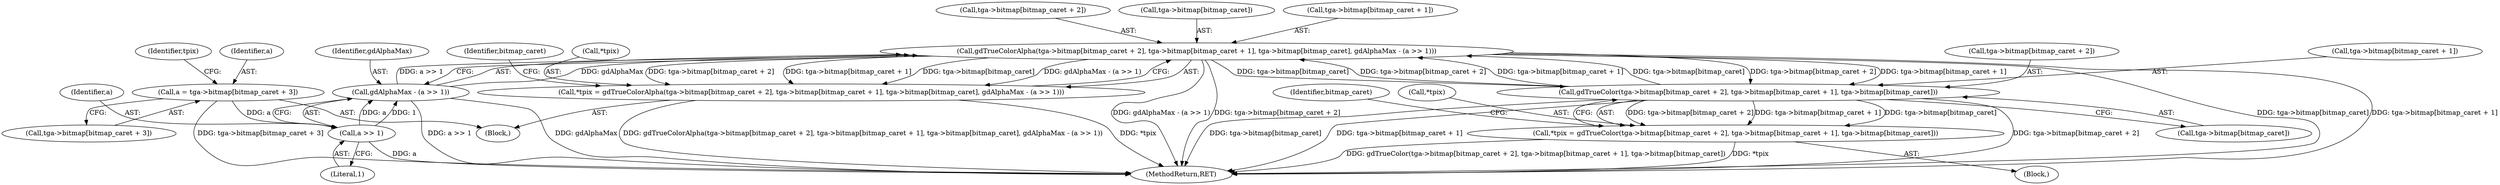 digraph "0_libgd_10ef1dca63d62433fda13309b4a228782db823f7@array" {
"1000298" [label="(Call,gdTrueColorAlpha(tga->bitmap[bitmap_caret + 2], tga->bitmap[bitmap_caret + 1], tga->bitmap[bitmap_caret], gdAlphaMax - (a >> 1)))"];
"1000250" [label="(Call,gdTrueColor(tga->bitmap[bitmap_caret + 2], tga->bitmap[bitmap_caret + 1], tga->bitmap[bitmap_caret]))"];
"1000298" [label="(Call,gdTrueColorAlpha(tga->bitmap[bitmap_caret + 2], tga->bitmap[bitmap_caret + 1], tga->bitmap[bitmap_caret], gdAlphaMax - (a >> 1)))"];
"1000318" [label="(Call,gdAlphaMax - (a >> 1))"];
"1000320" [label="(Call,a >> 1)"];
"1000286" [label="(Call,a = tga->bitmap[bitmap_caret + 3])"];
"1000247" [label="(Call,*tpix = gdTrueColor(tga->bitmap[bitmap_caret + 2], tga->bitmap[bitmap_caret + 1], tga->bitmap[bitmap_caret]))"];
"1000295" [label="(Call,*tpix = gdTrueColorAlpha(tga->bitmap[bitmap_caret + 2], tga->bitmap[bitmap_caret + 1], tga->bitmap[bitmap_caret], gdAlphaMax - (a >> 1)))"];
"1000271" [label="(Identifier,bitmap_caret)"];
"1000288" [label="(Call,tga->bitmap[bitmap_caret + 3])"];
"1000357" [label="(MethodReturn,RET)"];
"1000299" [label="(Call,tga->bitmap[bitmap_caret + 2])"];
"1000251" [label="(Call,tga->bitmap[bitmap_caret + 2])"];
"1000296" [label="(Call,*tpix)"];
"1000321" [label="(Identifier,a)"];
"1000318" [label="(Call,gdAlphaMax - (a >> 1))"];
"1000284" [label="(Block,)"];
"1000324" [label="(Identifier,bitmap_caret)"];
"1000322" [label="(Literal,1)"];
"1000248" [label="(Call,*tpix)"];
"1000286" [label="(Call,a = tga->bitmap[bitmap_caret + 3])"];
"1000313" [label="(Call,tga->bitmap[bitmap_caret])"];
"1000287" [label="(Identifier,a)"];
"1000306" [label="(Call,tga->bitmap[bitmap_caret + 1])"];
"1000298" [label="(Call,gdTrueColorAlpha(tga->bitmap[bitmap_caret + 2], tga->bitmap[bitmap_caret + 1], tga->bitmap[bitmap_caret], gdAlphaMax - (a >> 1)))"];
"1000246" [label="(Block,)"];
"1000295" [label="(Call,*tpix = gdTrueColorAlpha(tga->bitmap[bitmap_caret + 2], tga->bitmap[bitmap_caret + 1], tga->bitmap[bitmap_caret], gdAlphaMax - (a >> 1)))"];
"1000265" [label="(Call,tga->bitmap[bitmap_caret])"];
"1000247" [label="(Call,*tpix = gdTrueColor(tga->bitmap[bitmap_caret + 2], tga->bitmap[bitmap_caret + 1], tga->bitmap[bitmap_caret]))"];
"1000320" [label="(Call,a >> 1)"];
"1000250" [label="(Call,gdTrueColor(tga->bitmap[bitmap_caret + 2], tga->bitmap[bitmap_caret + 1], tga->bitmap[bitmap_caret]))"];
"1000297" [label="(Identifier,tpix)"];
"1000319" [label="(Identifier,gdAlphaMax)"];
"1000258" [label="(Call,tga->bitmap[bitmap_caret + 1])"];
"1000298" -> "1000295"  [label="AST: "];
"1000298" -> "1000318"  [label="CFG: "];
"1000299" -> "1000298"  [label="AST: "];
"1000306" -> "1000298"  [label="AST: "];
"1000313" -> "1000298"  [label="AST: "];
"1000318" -> "1000298"  [label="AST: "];
"1000295" -> "1000298"  [label="CFG: "];
"1000298" -> "1000357"  [label="DDG: gdAlphaMax - (a >> 1)"];
"1000298" -> "1000357"  [label="DDG: tga->bitmap[bitmap_caret + 2]"];
"1000298" -> "1000357"  [label="DDG: tga->bitmap[bitmap_caret]"];
"1000298" -> "1000357"  [label="DDG: tga->bitmap[bitmap_caret + 1]"];
"1000298" -> "1000250"  [label="DDG: tga->bitmap[bitmap_caret + 2]"];
"1000298" -> "1000250"  [label="DDG: tga->bitmap[bitmap_caret + 1]"];
"1000298" -> "1000250"  [label="DDG: tga->bitmap[bitmap_caret]"];
"1000298" -> "1000295"  [label="DDG: tga->bitmap[bitmap_caret + 2]"];
"1000298" -> "1000295"  [label="DDG: tga->bitmap[bitmap_caret + 1]"];
"1000298" -> "1000295"  [label="DDG: tga->bitmap[bitmap_caret]"];
"1000298" -> "1000295"  [label="DDG: gdAlphaMax - (a >> 1)"];
"1000250" -> "1000298"  [label="DDG: tga->bitmap[bitmap_caret + 2]"];
"1000250" -> "1000298"  [label="DDG: tga->bitmap[bitmap_caret + 1]"];
"1000250" -> "1000298"  [label="DDG: tga->bitmap[bitmap_caret]"];
"1000318" -> "1000298"  [label="DDG: gdAlphaMax"];
"1000318" -> "1000298"  [label="DDG: a >> 1"];
"1000250" -> "1000247"  [label="AST: "];
"1000250" -> "1000265"  [label="CFG: "];
"1000251" -> "1000250"  [label="AST: "];
"1000258" -> "1000250"  [label="AST: "];
"1000265" -> "1000250"  [label="AST: "];
"1000247" -> "1000250"  [label="CFG: "];
"1000250" -> "1000357"  [label="DDG: tga->bitmap[bitmap_caret + 2]"];
"1000250" -> "1000357"  [label="DDG: tga->bitmap[bitmap_caret]"];
"1000250" -> "1000357"  [label="DDG: tga->bitmap[bitmap_caret + 1]"];
"1000250" -> "1000247"  [label="DDG: tga->bitmap[bitmap_caret + 2]"];
"1000250" -> "1000247"  [label="DDG: tga->bitmap[bitmap_caret + 1]"];
"1000250" -> "1000247"  [label="DDG: tga->bitmap[bitmap_caret]"];
"1000318" -> "1000320"  [label="CFG: "];
"1000319" -> "1000318"  [label="AST: "];
"1000320" -> "1000318"  [label="AST: "];
"1000318" -> "1000357"  [label="DDG: gdAlphaMax"];
"1000318" -> "1000357"  [label="DDG: a >> 1"];
"1000320" -> "1000318"  [label="DDG: a"];
"1000320" -> "1000318"  [label="DDG: 1"];
"1000320" -> "1000322"  [label="CFG: "];
"1000321" -> "1000320"  [label="AST: "];
"1000322" -> "1000320"  [label="AST: "];
"1000320" -> "1000357"  [label="DDG: a"];
"1000286" -> "1000320"  [label="DDG: a"];
"1000286" -> "1000284"  [label="AST: "];
"1000286" -> "1000288"  [label="CFG: "];
"1000287" -> "1000286"  [label="AST: "];
"1000288" -> "1000286"  [label="AST: "];
"1000297" -> "1000286"  [label="CFG: "];
"1000286" -> "1000357"  [label="DDG: tga->bitmap[bitmap_caret + 3]"];
"1000247" -> "1000246"  [label="AST: "];
"1000248" -> "1000247"  [label="AST: "];
"1000271" -> "1000247"  [label="CFG: "];
"1000247" -> "1000357"  [label="DDG: *tpix"];
"1000247" -> "1000357"  [label="DDG: gdTrueColor(tga->bitmap[bitmap_caret + 2], tga->bitmap[bitmap_caret + 1], tga->bitmap[bitmap_caret])"];
"1000295" -> "1000284"  [label="AST: "];
"1000296" -> "1000295"  [label="AST: "];
"1000324" -> "1000295"  [label="CFG: "];
"1000295" -> "1000357"  [label="DDG: gdTrueColorAlpha(tga->bitmap[bitmap_caret + 2], tga->bitmap[bitmap_caret + 1], tga->bitmap[bitmap_caret], gdAlphaMax - (a >> 1))"];
"1000295" -> "1000357"  [label="DDG: *tpix"];
}

